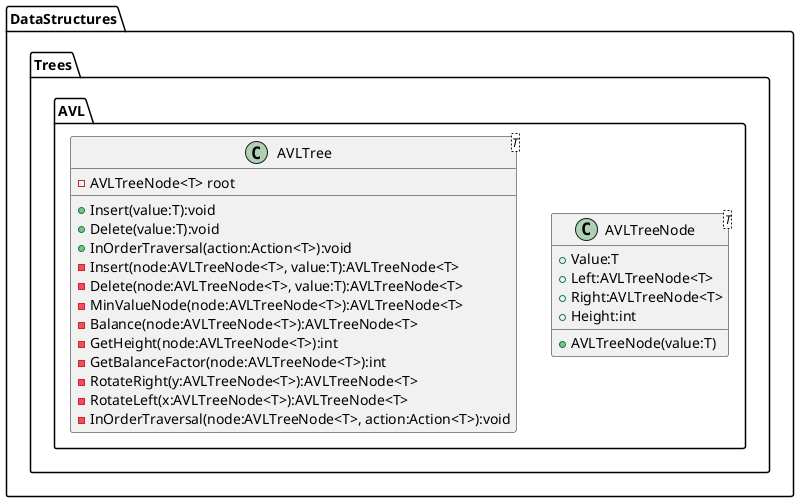 @startuml

namespace DataStructures.Trees.AVL {

class AVLTreeNode<T> {
  + Value:T
  + Left:AVLTreeNode<T>
  + Right:AVLTreeNode<T> 
  + Height:int 
  + AVLTreeNode(value:T)
}

class AVLTree<T> {
  - AVLTreeNode<T> root
  + Insert(value:T):void
  + Delete(value:T):void
  + InOrderTraversal(action:Action<T>):void
  - Insert(node:AVLTreeNode<T>, value:T):AVLTreeNode<T>
  - Delete(node:AVLTreeNode<T>, value:T):AVLTreeNode<T>
  - MinValueNode(node:AVLTreeNode<T>):AVLTreeNode<T>
  - Balance(node:AVLTreeNode<T>):AVLTreeNode<T>
  - GetHeight(node:AVLTreeNode<T>):int
  - GetBalanceFactor(node:AVLTreeNode<T>):int
  - RotateRight(y:AVLTreeNode<T>):AVLTreeNode<T>
  - RotateLeft(x:AVLTreeNode<T>):AVLTreeNode<T>
  - InOrderTraversal(node:AVLTreeNode<T>, action:Action<T>):void
}
}
@enduml
